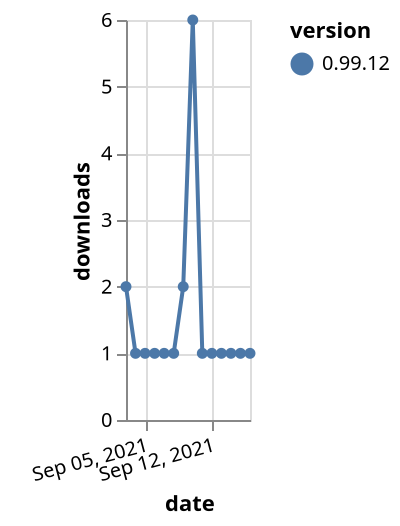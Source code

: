 {"$schema": "https://vega.github.io/schema/vega-lite/v5.json", "description": "A simple bar chart with embedded data.", "data": {"values": [{"date": "2021-09-03", "total": 510, "delta": 2, "version": "0.99.12"}, {"date": "2021-09-04", "total": 511, "delta": 1, "version": "0.99.12"}, {"date": "2021-09-05", "total": 512, "delta": 1, "version": "0.99.12"}, {"date": "2021-09-06", "total": 513, "delta": 1, "version": "0.99.12"}, {"date": "2021-09-07", "total": 514, "delta": 1, "version": "0.99.12"}, {"date": "2021-09-08", "total": 515, "delta": 1, "version": "0.99.12"}, {"date": "2021-09-09", "total": 517, "delta": 2, "version": "0.99.12"}, {"date": "2021-09-10", "total": 523, "delta": 6, "version": "0.99.12"}, {"date": "2021-09-11", "total": 524, "delta": 1, "version": "0.99.12"}, {"date": "2021-09-12", "total": 525, "delta": 1, "version": "0.99.12"}, {"date": "2021-09-13", "total": 526, "delta": 1, "version": "0.99.12"}, {"date": "2021-09-14", "total": 527, "delta": 1, "version": "0.99.12"}, {"date": "2021-09-15", "total": 528, "delta": 1, "version": "0.99.12"}, {"date": "2021-09-16", "total": 529, "delta": 1, "version": "0.99.12"}]}, "width": "container", "mark": {"type": "line", "point": {"filled": true}}, "encoding": {"x": {"field": "date", "type": "temporal", "timeUnit": "yearmonthdate", "title": "date", "axis": {"labelAngle": -15}}, "y": {"field": "delta", "type": "quantitative", "title": "downloads"}, "color": {"field": "version", "type": "nominal"}, "tooltip": {"field": "delta"}}}